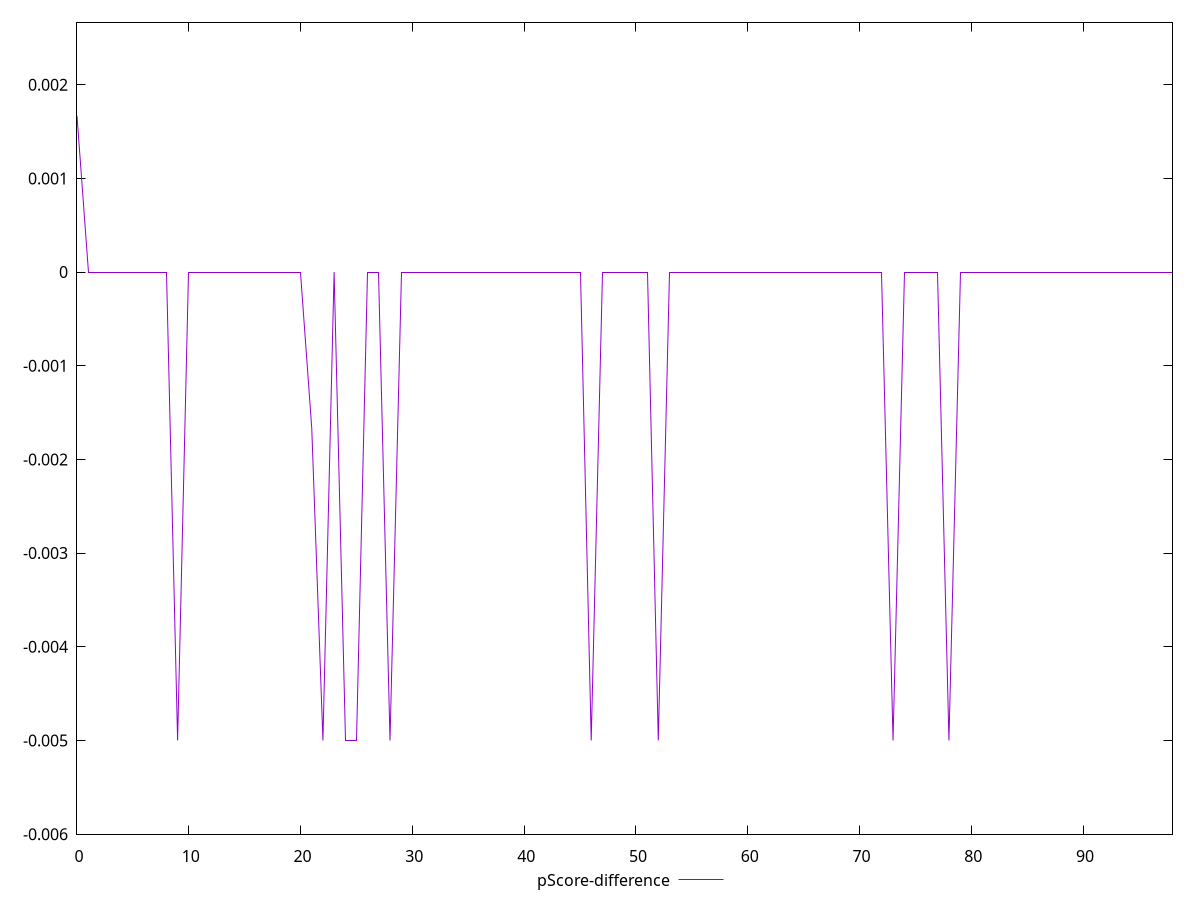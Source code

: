 reset

$pScoreDifference <<EOF
0 0.0016666666666667052
1 0
2 0
3 0
4 0
5 0
6 0
7 0
8 0
9 -0.0050000000000000044
10 0
11 0
12 0
13 0
14 0
15 0
16 0
17 0
18 0
19 0
20 0
21 -0.0016666666666667052
22 -0.0050000000000000044
23 0
24 -0.0050000000000000044
25 -0.0050000000000000044
26 0
27 0
28 -0.0050000000000000044
29 0
30 0
31 0
32 0
33 0
34 0
35 0
36 0
37 0
38 0
39 0
40 0
41 0
42 0
43 0
44 0
45 0
46 -0.0050000000000000044
47 0
48 0
49 0
50 0
51 0
52 -0.0050000000000000044
53 0
54 0
55 0
56 0
57 0
58 0
59 0
60 0
61 0
62 0
63 0
64 0
65 0
66 0
67 0
68 0
69 0
70 0
71 0
72 0
73 -0.0050000000000000044
74 0
75 0
76 0
77 0
78 -0.0050000000000000044
79 0
80 0
81 0
82 0
83 0
84 0
85 0
86 0
87 0
88 0
89 0
90 0
91 0
92 0
93 0
94 0
95 0
96 0
97 0
98 0
EOF

set key outside below
set xrange [0:98]
set yrange [-0.0060000000000000045:0.002666666666666705]
set trange [-0.0060000000000000045:0.002666666666666705]
set terminal svg size 640, 500 enhanced background rgb 'white'
set output "reports/report_00027_2021-02-24T12-40-31.850Z/unminified-javascript/samples/card/pScore-difference/values.svg"

plot $pScoreDifference title "pScore-difference" with line

reset
